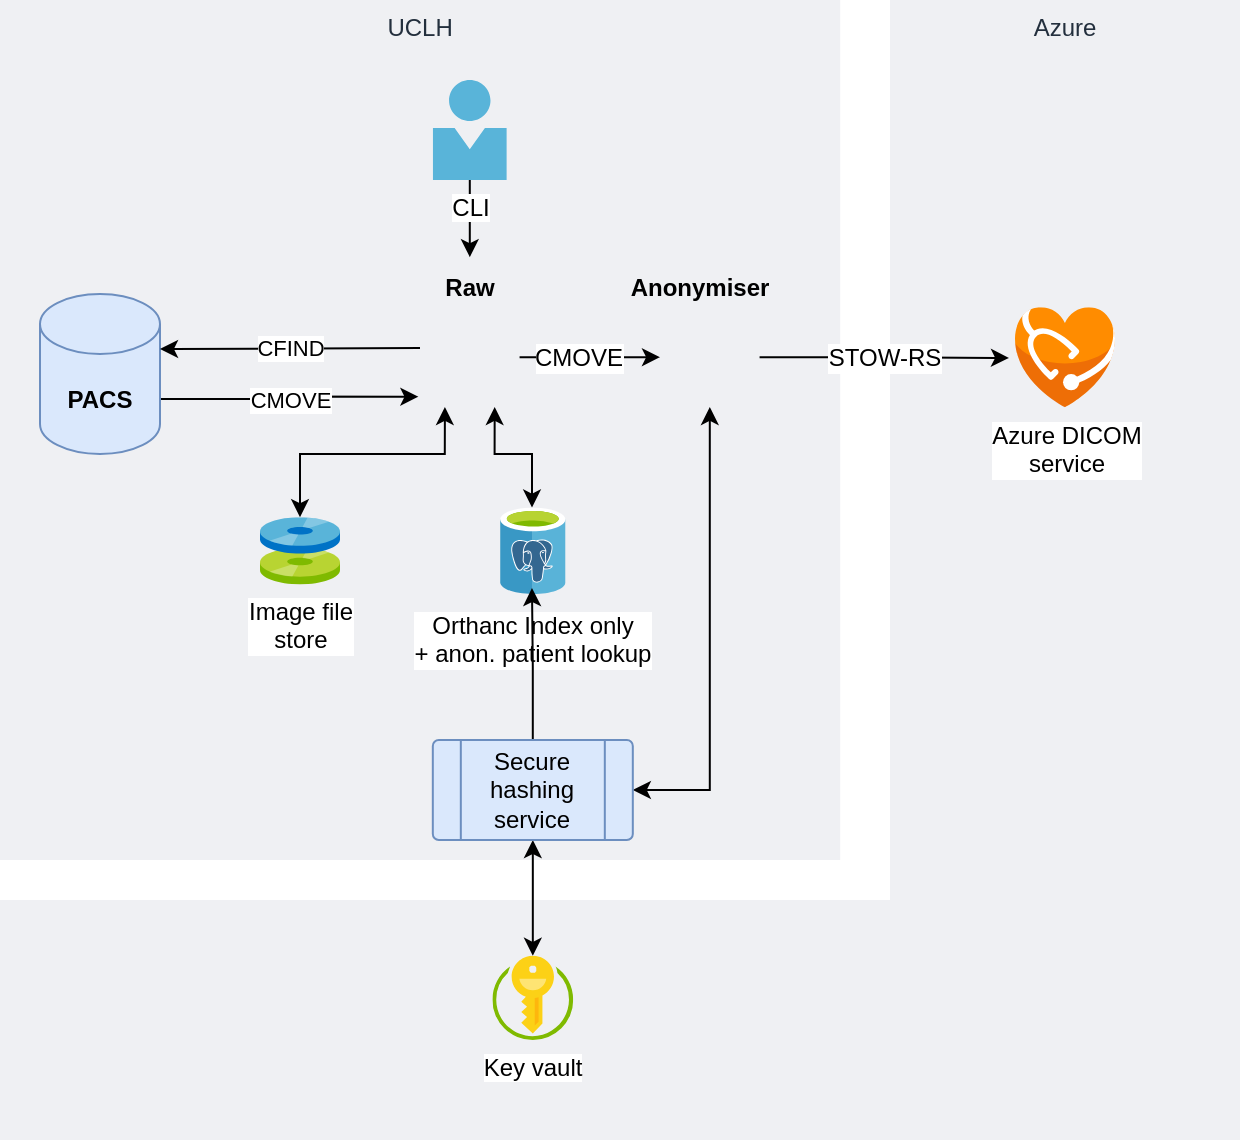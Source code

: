 <mxfile version="20.3.0" type="device"><diagram id="j5RKYZ6SjUC2swAcRuJH" name="Page-1"><mxGraphModel dx="1422" dy="865" grid="1" gridSize="10" guides="1" tooltips="1" connect="1" arrows="1" fold="1" page="1" pageScale="1" pageWidth="1169" pageHeight="827" math="0" shadow="0"><root><mxCell id="0"/><mxCell id="1" parent="0"/><mxCell id="Ds66uTzYVPGxrENmvHGc-9" value="Azure" style="fillColor=#EFF0F3;strokeColor=none;dashed=0;verticalAlign=top;fontStyle=0;fontColor=#232F3D;" parent="1" vertex="1"><mxGeometry x="585" y="90" width="175" height="450" as="geometry"/></mxCell><mxCell id="663wbfesDE9ixr9TymX6-4" value="UCLH" style="fillColor=#EFF0F3;strokeColor=none;dashed=0;verticalAlign=top;fontStyle=0;fontColor=#232F3D;" parent="1" vertex="1"><mxGeometry x="140" y="90" width="420.11" height="430" as="geometry"/></mxCell><mxCell id="663wbfesDE9ixr9TymX6-6" style="edgeStyle=orthogonalEdgeStyle;rounded=0;orthogonalLoop=1;jettySize=auto;html=1;exitX=0.75;exitY=1;exitDx=0;exitDy=0;startArrow=classic;startFill=1;" parent="1" source="663wbfesDE9ixr9TymX6-1" target="663wbfesDE9ixr9TymX6-5" edge="1"><mxGeometry relative="1" as="geometry"><Array as="points"><mxPoint x="387" y="317"/><mxPoint x="406" y="317"/></Array></mxGeometry></mxCell><mxCell id="663wbfesDE9ixr9TymX6-9" style="edgeStyle=orthogonalEdgeStyle;rounded=0;orthogonalLoop=1;jettySize=auto;html=1;exitX=0.25;exitY=1;exitDx=0;exitDy=0;startArrow=classic;startFill=1;" parent="1" source="663wbfesDE9ixr9TymX6-1" target="663wbfesDE9ixr9TymX6-8" edge="1"><mxGeometry relative="1" as="geometry"><Array as="points"><mxPoint x="362" y="317"/><mxPoint x="290" y="317"/></Array></mxGeometry></mxCell><mxCell id="663wbfesDE9ixr9TymX6-11" style="edgeStyle=orthogonalEdgeStyle;rounded=0;orthogonalLoop=1;jettySize=auto;html=1;exitX=1;exitY=0.5;exitDx=0;exitDy=0;fontSize=12;" parent="1" source="663wbfesDE9ixr9TymX6-1" target="663wbfesDE9ixr9TymX6-10" edge="1"><mxGeometry relative="1" as="geometry"/></mxCell><mxCell id="663wbfesDE9ixr9TymX6-12" value="CMOVE" style="edgeLabel;html=1;align=center;verticalAlign=middle;resizable=0;points=[];fontSize=12;" parent="663wbfesDE9ixr9TymX6-11" vertex="1" connectable="0"><mxGeometry x="-0.19" relative="1" as="geometry"><mxPoint as="offset"/></mxGeometry></mxCell><mxCell id="663wbfesDE9ixr9TymX6-1" value="" style="shape=image;verticalLabelPosition=bottom;labelBackgroundColor=default;verticalAlign=top;aspect=fixed;imageAspect=0;image=https://www.orthanc-server.com/img/Orthanc.png;clipPath=inset(12.11% 39.33% 13.16% 37%);" parent="1" vertex="1"><mxGeometry x="350" y="243.69" width="49.79" height="49.783" as="geometry"/></mxCell><mxCell id="663wbfesDE9ixr9TymX6-3" value="CMOVE" style="edgeStyle=orthogonalEdgeStyle;rounded=0;orthogonalLoop=1;jettySize=auto;html=1;entryX=-0.016;entryY=0.897;entryDx=0;entryDy=0;exitX=1;exitY=0;exitDx=0;exitDy=52.5;exitPerimeter=0;entryPerimeter=0;" parent="1" source="663wbfesDE9ixr9TymX6-2" target="663wbfesDE9ixr9TymX6-1" edge="1"><mxGeometry relative="1" as="geometry"/></mxCell><mxCell id="663wbfesDE9ixr9TymX6-2" value="&lt;b&gt;PACS&lt;/b&gt;" style="shape=cylinder3;whiteSpace=wrap;html=1;boundedLbl=1;backgroundOutline=1;size=15;fillColor=#dae8fc;strokeColor=#6c8ebf;" parent="1" vertex="1"><mxGeometry x="160" y="237" width="60" height="80" as="geometry"/></mxCell><mxCell id="663wbfesDE9ixr9TymX6-5" value="&lt;font style=&quot;font-size: 12px;&quot;&gt;Orthanc Index only &lt;br&gt;+ anon. patient lookup&lt;/font&gt;" style="sketch=0;aspect=fixed;html=1;points=[];align=center;image;fontSize=12;image=img/lib/mscae/Azure_Database_for_PostgreSQL_servers.svg;spacing=4;" parent="1" vertex="1"><mxGeometry x="390" y="343.8" width="32.83" height="43.2" as="geometry"/></mxCell><mxCell id="663wbfesDE9ixr9TymX6-7" value="CFIND" style="edgeStyle=orthogonalEdgeStyle;rounded=0;orthogonalLoop=1;jettySize=auto;html=1;entryX=1;entryY=0;entryDx=0;entryDy=27.5;entryPerimeter=0;" parent="1" target="663wbfesDE9ixr9TymX6-2" edge="1"><mxGeometry relative="1" as="geometry"><mxPoint x="350" y="264" as="sourcePoint"/><mxPoint x="240" y="260" as="targetPoint"/></mxGeometry></mxCell><mxCell id="663wbfesDE9ixr9TymX6-8" value="Image file&lt;br&gt;store" style="sketch=0;aspect=fixed;html=1;points=[];align=center;image;fontSize=12;image=img/lib/mscae/Discs.svg;" parent="1" vertex="1"><mxGeometry x="270" y="348.6" width="40" height="33.6" as="geometry"/></mxCell><mxCell id="Ds66uTzYVPGxrENmvHGc-8" value="STOW-RS" style="edgeStyle=orthogonalEdgeStyle;rounded=0;orthogonalLoop=1;jettySize=auto;html=1;fontSize=12;entryX=-0.06;entryY=0.508;entryDx=0;entryDy=0;entryPerimeter=0;" parent="1" source="663wbfesDE9ixr9TymX6-10" target="Ds66uTzYVPGxrENmvHGc-22" edge="1"><mxGeometry relative="1" as="geometry"><mxPoint x="670" y="268.6" as="targetPoint"/></mxGeometry></mxCell><mxCell id="Ds66uTzYVPGxrENmvHGc-17" style="edgeStyle=orthogonalEdgeStyle;rounded=0;orthogonalLoop=1;jettySize=auto;html=1;entryX=1;entryY=0.5;entryDx=0;entryDy=0;fontSize=12;startArrow=classic;startFill=1;" parent="1" source="663wbfesDE9ixr9TymX6-10" target="Ds66uTzYVPGxrENmvHGc-23" edge="1"><mxGeometry relative="1" as="geometry"><Array as="points"><mxPoint x="495" y="485"/></Array></mxGeometry></mxCell><mxCell id="663wbfesDE9ixr9TymX6-10" value="" style="shape=image;verticalLabelPosition=bottom;labelBackgroundColor=default;verticalAlign=top;aspect=fixed;imageAspect=0;image=https://www.orthanc-server.com/img/Orthanc.png;clipPath=inset(12.11% 39.33% 13.16% 37%);" parent="1" vertex="1"><mxGeometry x="470" y="243.69" width="49.79" height="49.783" as="geometry"/></mxCell><mxCell id="Ds66uTzYVPGxrENmvHGc-11" value="&lt;b&gt;Anonymiser&lt;/b&gt;" style="text;html=1;strokeColor=none;fillColor=none;align=center;verticalAlign=middle;whiteSpace=wrap;rounded=0;fontSize=12;" parent="1" vertex="1"><mxGeometry x="459.79" y="218.58" width="60" height="30" as="geometry"/></mxCell><mxCell id="Ds66uTzYVPGxrENmvHGc-12" value="&lt;b&gt;Raw&lt;/b&gt;" style="text;html=1;strokeColor=none;fillColor=none;align=center;verticalAlign=middle;whiteSpace=wrap;rounded=0;fontSize=12;" parent="1" vertex="1"><mxGeometry x="344.9" y="218.58" width="60" height="30" as="geometry"/></mxCell><mxCell id="Ds66uTzYVPGxrENmvHGc-18" value="" style="fillColor=#EFF0F3;strokeColor=none;dashed=0;verticalAlign=top;fontStyle=0;fontColor=#232F3D;fontSize=12;" parent="1" vertex="1"><mxGeometry x="140" y="540" width="620" height="120" as="geometry"/></mxCell><mxCell id="Ds66uTzYVPGxrENmvHGc-20" style="edgeStyle=orthogonalEdgeStyle;rounded=0;orthogonalLoop=1;jettySize=auto;html=1;fontSize=12;startArrow=none;startFill=0;" parent="1" source="Ds66uTzYVPGxrENmvHGc-19" target="Ds66uTzYVPGxrENmvHGc-12" edge="1"><mxGeometry relative="1" as="geometry"/></mxCell><mxCell id="Ds66uTzYVPGxrENmvHGc-19" value="CLI" style="sketch=0;aspect=fixed;html=1;points=[];align=center;image;fontSize=12;image=img/lib/mscae/Person.svg;" parent="1" vertex="1"><mxGeometry x="356.39" y="130" width="37" height="50" as="geometry"/></mxCell><mxCell id="Ds66uTzYVPGxrENmvHGc-24" style="edgeStyle=orthogonalEdgeStyle;rounded=0;orthogonalLoop=1;jettySize=auto;html=1;entryX=0.5;entryY=1;entryDx=0;entryDy=0;fontSize=12;startArrow=classic;startFill=1;" parent="1" source="Ds66uTzYVPGxrENmvHGc-21" target="Ds66uTzYVPGxrENmvHGc-23" edge="1"><mxGeometry relative="1" as="geometry"/></mxCell><mxCell id="Ds66uTzYVPGxrENmvHGc-21" value="Key vault" style="sketch=0;aspect=fixed;html=1;points=[];align=center;image;fontSize=12;image=img/lib/mscae/Key_Vaults.svg;" parent="1" vertex="1"><mxGeometry x="386.2" y="567.91" width="40.41" height="42.09" as="geometry"/></mxCell><mxCell id="Ds66uTzYVPGxrENmvHGc-22" value="Azure DICOM&lt;br&gt;service" style="sketch=0;aspect=fixed;html=1;points=[];align=center;image;fontSize=12;image=img/lib/mscae/Azure_API_for_FHIR.svg;" parent="1" vertex="1"><mxGeometry x="647.5" y="243.58" width="50" height="50" as="geometry"/></mxCell><mxCell id="Ds66uTzYVPGxrENmvHGc-25" style="edgeStyle=orthogonalEdgeStyle;rounded=0;orthogonalLoop=1;jettySize=auto;html=1;entryX=0.487;entryY=0.931;entryDx=0;entryDy=0;entryPerimeter=0;fontSize=12;startArrow=none;startFill=0;endArrow=classic;endFill=1;" parent="1" source="Ds66uTzYVPGxrENmvHGc-23" target="663wbfesDE9ixr9TymX6-5" edge="1"><mxGeometry relative="1" as="geometry"/></mxCell><mxCell id="Ds66uTzYVPGxrENmvHGc-23" value="Secure hashing service" style="verticalLabelPosition=middle;verticalAlign=middle;html=1;shape=process;whiteSpace=wrap;rounded=1;size=0.14;arcSize=6;fontSize=12;fillColor=#dae8fc;strokeColor=#6c8ebf;labelPosition=center;align=center;" parent="1" vertex="1"><mxGeometry x="356.41" y="460" width="100" height="50" as="geometry"/></mxCell></root></mxGraphModel></diagram></mxfile>